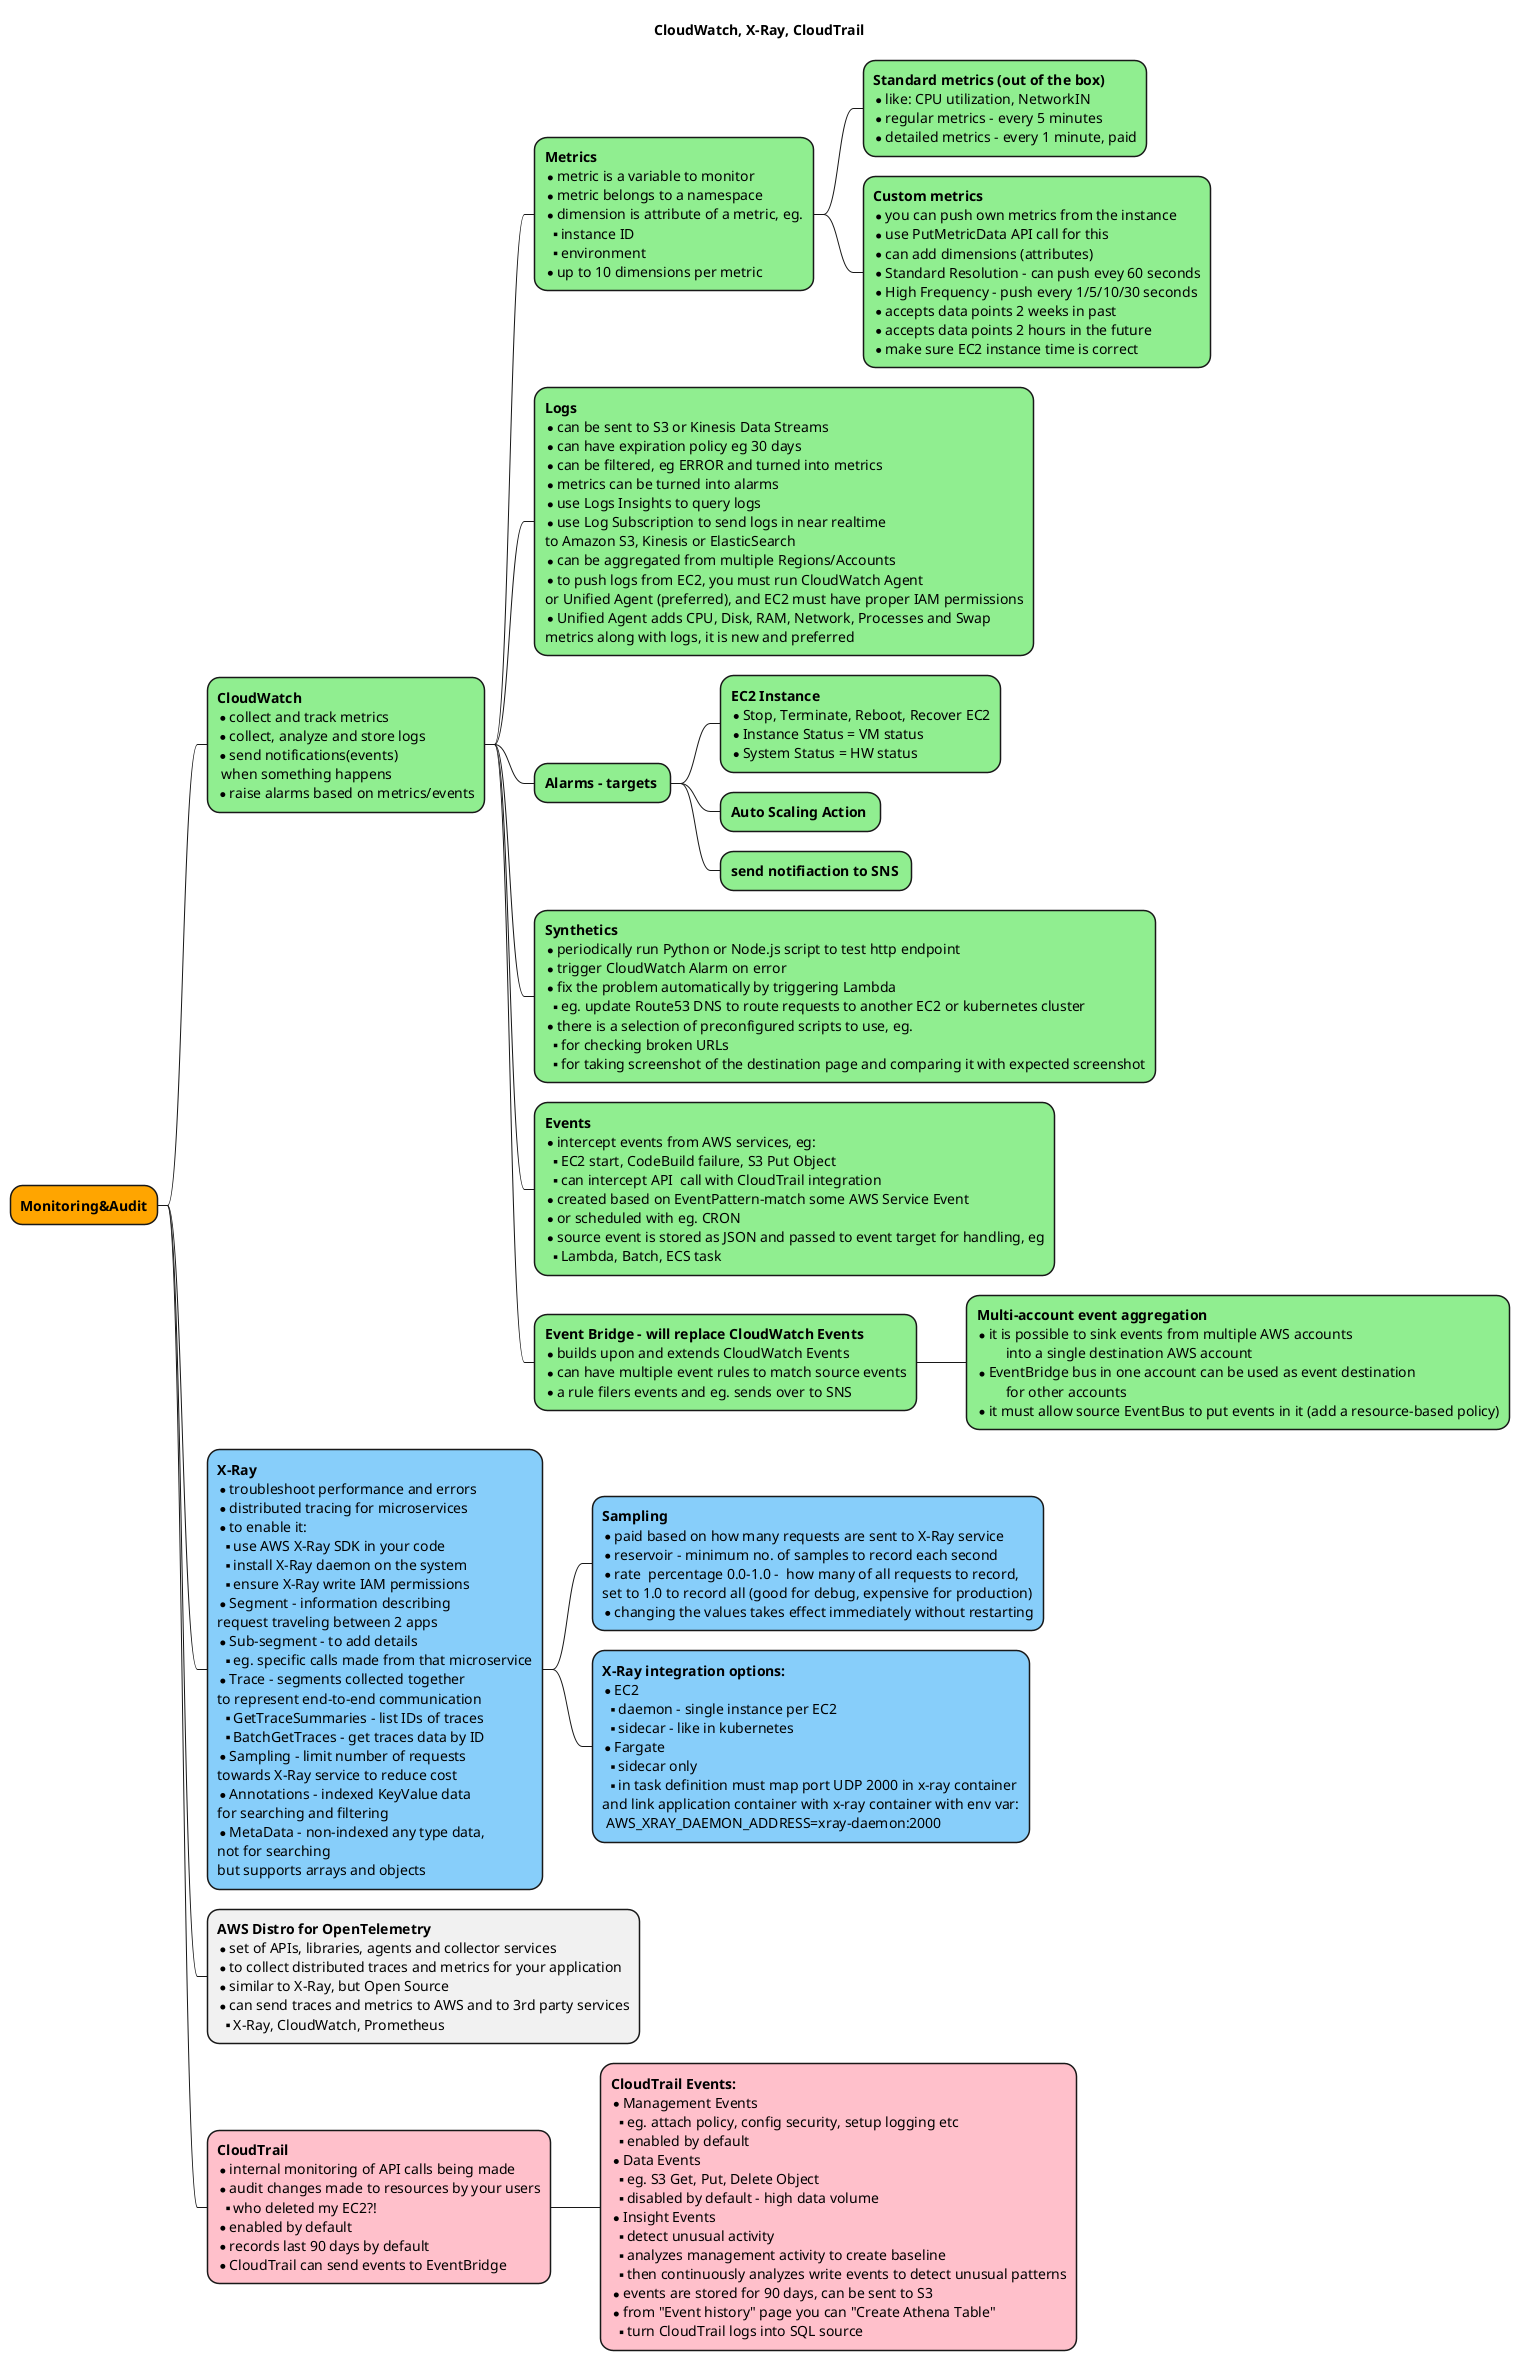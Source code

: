 @startmindmap mindmap

title CloudWatch, X-Ray, CloudTrail

<style>
mindmapDiagram {
  .trail {
    BackgroundColor Pink
  }
  .orange {
    BackgroundColor orange
  }
  .xray {
    BackgroundColor LightSkyBlue
  }
  .watch {
    BackgroundColor LightGreen
  }
}
</style>


*[#Orange] <b>Monitoring&Audit
 * <b>CloudWatch\n*collect and track metrics\n*collect, analyze and store logs\n*send notifications(events)\n when something happens\n*raise alarms based on metrics/events <<watch>>
  * <b>Metrics\n*metric is a variable to monitor\n*metric belongs to a namespace\n*dimension is attribute of a metric, eg.\n**instance ID\n**environment\n*up to 10 dimensions per metric <<watch>>
   * <b>Standard metrics (out of the box)\n*like: CPU utilization, NetworkIN\n*regular metrics - every 5 minutes\n*detailed metrics - every 1 minute, paid <<watch>>
   * <b>Custom metrics\n*you can push own metrics from the instance\n*use PutMetricData API call for this\n*can add dimensions (attributes)\n*Standard Resolution - can push evey 60 seconds\n*High Frequency - push every 1/5/10/30 seconds\n*accepts data points 2 weeks in past\n*accepts data points 2 hours in the future\n*make sure EC2 instance time is correct <<watch>>
  * <b>Logs\n*can be sent to S3 or Kinesis Data Streams\n*can have expiration policy eg 30 days\n*can be filtered, eg ERROR and turned into metrics\n*metrics can be turned into alarms\n*use Logs Insights to query logs\n*use Log Subscription to send logs in near realtime\nto Amazon S3, Kinesis or ElasticSearch\n*can be aggregated from multiple Regions/Accounts\n*to push logs from EC2, you must run CloudWatch Agent\nor Unified Agent (preferred), and EC2 must have proper IAM permissions\n*Unified Agent adds CPU, Disk, RAM, Network, Processes and Swap\nmetrics along with logs, it is new and preferred <<watch>>
  * <b>Alarms - targets <<watch>>
   * <b>EC2 Instance\n*Stop, Terminate, Reboot, Recover EC2\n*Instance Status = VM status\n*System Status = HW status <<watch>>
   * <b>Auto Scaling Action <<watch>>
   * <b>send notifiaction to SNS <<watch>>
  * <b>Synthetics\n*periodically run Python or Node.js script to test http endpoint\n*trigger CloudWatch Alarm on error\n*fix the problem automatically by triggering Lambda\n** eg. update Route53 DNS to route requests to another EC2 or kubernetes cluster\n*there is a selection of preconfigured scripts to use, eg.\n** for checking broken URLs\n**for taking screenshot of the destination page and comparing it with expected screenshot <<watch>>
  * <b>Events\n*intercept events from AWS services, eg:\n**EC2 start, CodeBuild failure, S3 Put Object\n**can intercept API  call with CloudTrail integration\n*created based on EventPattern-match some AWS Service Event\n*or scheduled with eg. CRON\n*source event is stored as JSON and passed to event target for handling, eg\n**Lambda, Batch, ECS task <<watch>>
  * <b>Event Bridge - will replace CloudWatch Events\n*builds upon and extends CloudWatch Events\n*can have multiple event rules to match source events\n*a rule filers events and eg. sends over to SNS <<watch>>
   * <b>Multi-account event aggregation\n*it is possible to sink events from multiple AWS accounts\n\tinto a single destination AWS account\n*EventBridge bus in one account can be used as event destination\n\tfor other accounts\n*it must allow source EventBus to put events in it (add a resource-based policy) <<watch>>
 * <b>X-Ray\n*troubleshoot performance and errors\n*distributed tracing for microservices\n*to enable it:\n**use AWS X-Ray SDK in your code\n**install X-Ray daemon on the system\n**ensure X-Ray write IAM permissions\n*Segment - information describing\nrequest traveling between 2 apps\n*Sub-segment - to add details\n**eg. specific calls made from that microservice\n*Trace - segments collected together\nto represent end-to-end communication\n**GetTraceSummaries - list IDs of traces\n**BatchGetTraces - get traces data by ID\n*Sampling - limit number of requests\ntowards X-Ray service to reduce cost\n*Annotations - indexed KeyValue data\nfor searching and filtering\n*MetaData - non-indexed any type data,\nnot for searching\nbut supports arrays and objects <<xray>>
  * <b>Sampling\n*paid based on how many requests are sent to X-Ray service\n*reservoir - minimum no. of samples to record each second\n*rate  percentage 0.0-1.0 -  how many of all requests to record,\nset to 1.0 to record all (good for debug, expensive for production)\n*changing the values takes effect immediately without restarting <<xray>>
  * <b>X-Ray integration options:\n*EC2\n**daemon - single instance per EC2\n**sidecar - like in kubernetes\n*Fargate\n**sidecar only\n**in task definition must map port UDP 2000 in x-ray container\nand link application container with x-ray container with env var:\n AWS_XRAY_DAEMON_ADDRESS=xray-daemon:2000 <<xray>>
 * <b>AWS Distro for OpenTelemetry\n*set of APIs, libraries, agents and collector services\n*to collect distributed traces and metrics for your application\n*similar to X-Ray, but Open Source\n*can send traces and metrics to AWS and to 3rd party services\n**X-Ray, CloudWatch, Prometheus
 * <b>CloudTrail\n*internal monitoring of API calls being made\n*audit changes made to resources by your users\n**who deleted my EC2?!\n*enabled by default\n*records last 90 days by default\n*CloudTrail can send events to EventBridge <<trail>>
  * <b>CloudTrail Events:\n*Management Events\n**eg. attach policy, config security, setup logging etc\n**enabled by default\n*Data Events\n**eg. S3 Get, Put, Delete Object\n**disabled by default - high data volume\n*Insight Events\n**detect unusual activity\n**analyzes management activity to create baseline\n**then continuously analyzes write events to detect unusual patterns\n*events are stored for 90 days, can be sent to S3\n*from "Event history" page you can "Create Athena Table"\n**turn CloudTrail logs into SQL source <<trail>>
@endmindmap
